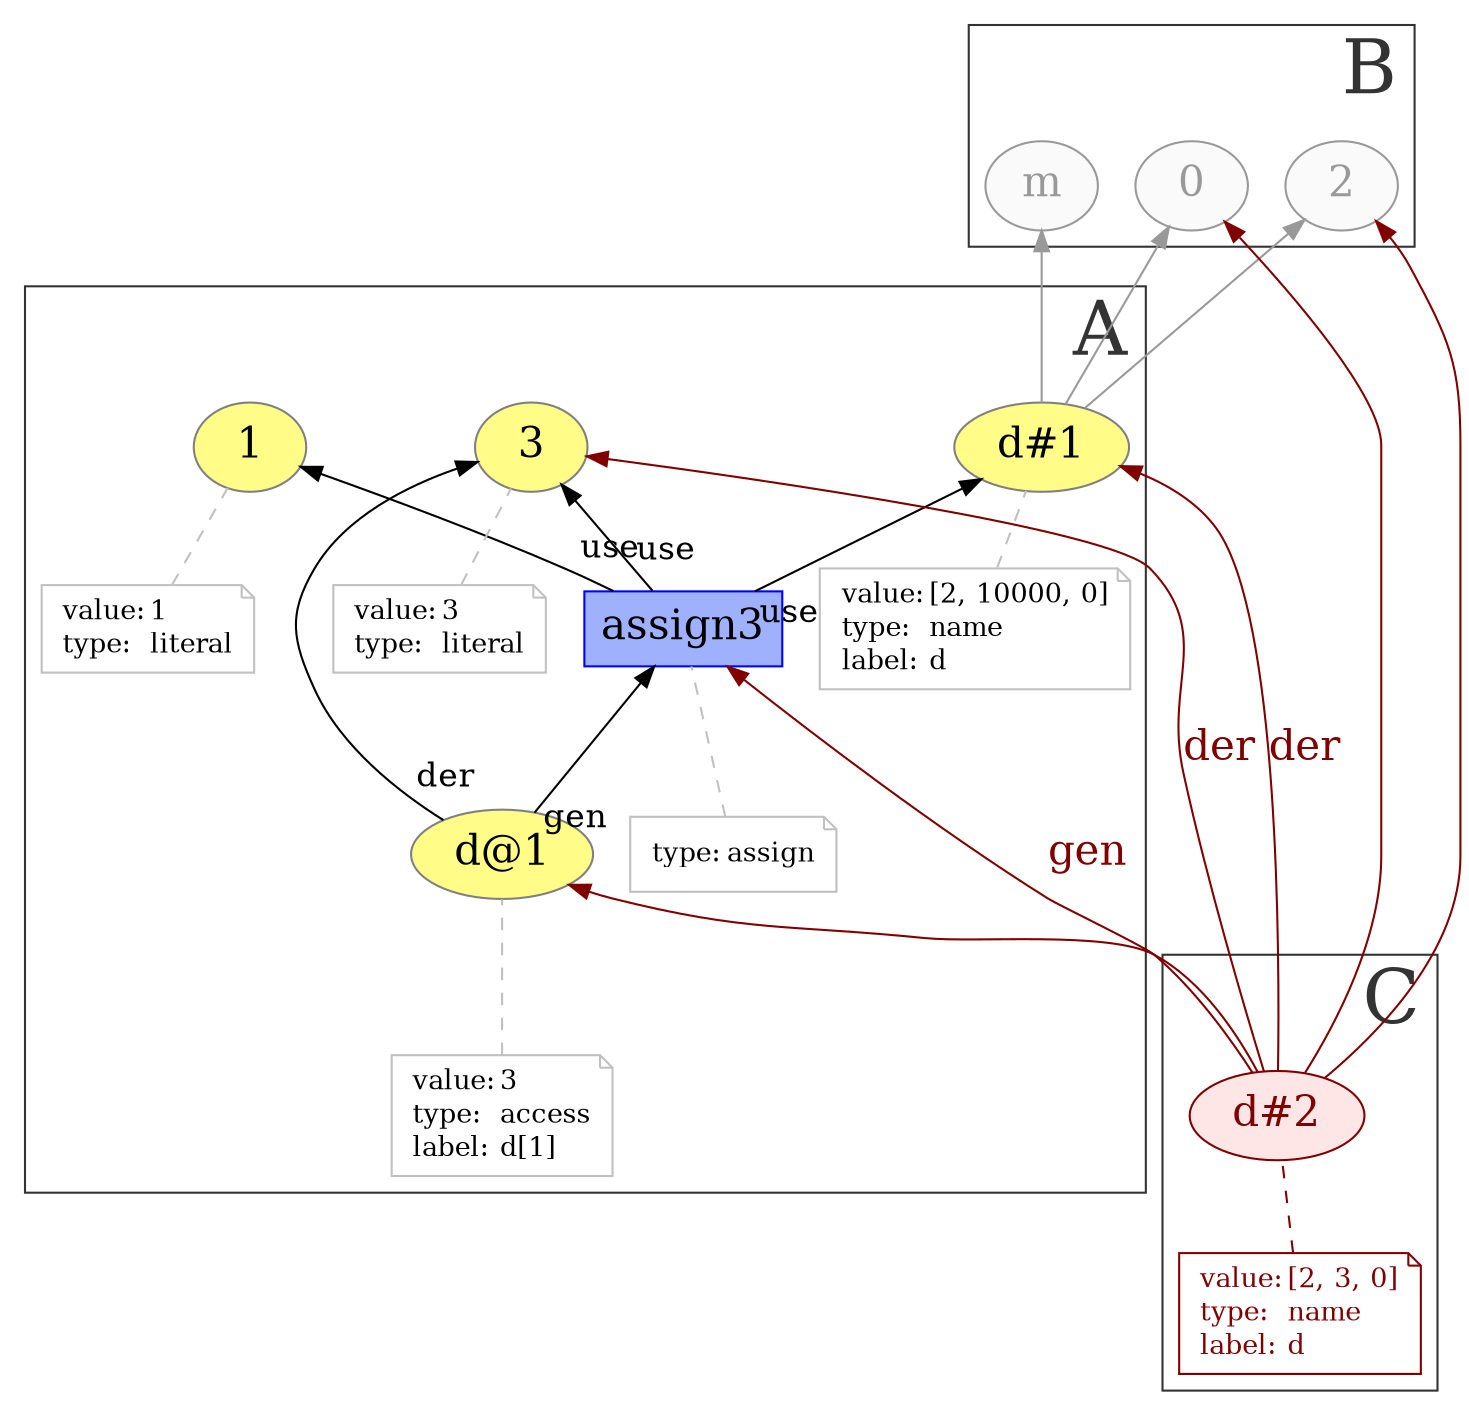digraph "PROV" { size="16,12"; rankdir="BT";
newrank=true;
splines = "spline"

subgraph cluster_0 {
    labeljust="r"
    labelloc="b"
    color = "#333333"
    fontcolor = "#333333"
    fontsize = "36"
    label = "A";
    "g/d@1"; "g/1"; "g/3"
    "g/d#1"; "g/assign3"
    "g/d@1-attrs"; "g/1-attrs"; "g/3-attrs"
    "g/d#1-attrs"; "g/assign3-attrs"
    
}
subgraph cluster_1 {
    labeljust="r"
    labelloc="b"
    color = "#333333"
    fontcolor = "#333333"
    fontsize = "36"
    label = "B";
    "g/0"; "g/m"; "g/2";
}

subgraph cluster_2 {
    labeljust="r"
    labelloc="b"
    color = "#333333"
    fontcolor = "#333333"
    fontsize = "36"
    label = "C";
    "g/d#2"; "g/d#2-attrs" 
}

"g/m" [fillcolor="#FAFAFA",color="#999999",style="filled",fontcolor="#999999",label="m",URL="g/m",fontsize="20"]
"g/2" [fillcolor="#FAFAFA",color="#999999",style="filled",fontcolor="#999999",label="2",URL="g/2",fontsize="20"]
"g/0" [fillcolor="#FAFAFA",color="#999999",style="filled",fontcolor="#999999",label="0",URL="g/0",fontsize="20"]
"g/3" [fillcolor="#FFFC87",color="#808080",style="filled",label="3",URL="g/3",fontsize="20"]
"g/3-attrs" [color="gray",shape="note",fontsize="13",fontcolor="black",label=<<TABLE cellpadding="0" border="0">
	<TR>
	    <TD align="left">value:</TD>
	    <TD align="left">3</TD>
	</TR>
	<TR>
	    <TD align="left">type:</TD>
	    <TD align="left">literal</TD>
	</TR>
</TABLE>>]
"g/3-attrs" -> "g/3" [color="gray",style="dashed",arrowhead="none"]
"g/1" [fillcolor="#FFFC87",color="#808080",style="filled",label="1",URL="g/1",fontsize="20"]
"g/1-attrs" [color="gray",shape="note",fontsize="13",fontcolor="black",label=<<TABLE cellpadding="0" border="0">
	<TR>
	    <TD align="left">value:</TD>
	    <TD align="left">1</TD>
	</TR>
	<TR>
	    <TD align="left">type:</TD>
	    <TD align="left">literal</TD>
	</TR>
</TABLE>>]
"g/1-attrs" -> "g/1" [color="gray",style="dashed",arrowhead="none"]
"g/d#2" [fillcolor="#ffe6e6",color="#800000",style="filled",fontcolor="#800000",label="d#2",URL="g/d#2",fontsize="20"]
"g/d#2-attrs" [color="#800000",shape="note",fontsize="13",fontcolor="#800000",label=<<TABLE cellpadding="0" border="0">
	<TR>
	    <TD align="left">value:</TD>
	    <TD align="left">[2, 3, 0]</TD>
	</TR>
	<TR>
	    <TD align="left">type:</TD>
	    <TD align="left">name</TD>
	</TR>
	<TR>
	    <TD align="left">label:</TD>
	    <TD align="left">d</TD>
	</TR>
</TABLE>>]
"g/d#2-attrs" -> "g/d#2" [color="#800000",style="dashed",arrowhead="none",fontcolor="#800000"]
"g/d#1" [fillcolor="#FFFC87",color="#808080",style="filled",label="d#1",URL="g/d#1",fontsize="20"]
"g/d#1-attrs" [color="gray",shape="note",fontsize="13",fontcolor="black",label=<<TABLE cellpadding="0" border="0">
	<TR>
	    <TD align="left">value:</TD>
	    <TD align="left">[2, 10000, 0]</TD>
	</TR>
	<TR>
	    <TD align="left">type:</TD>
	    <TD align="left">name</TD>
	</TR>
	<TR>
	    <TD align="left">label:</TD>
	    <TD align="left">d</TD>
	</TR>
</TABLE>>]
"g/d#1-attrs" -> "g/d#1" [color="gray",style="dashed",arrowhead="none"]
"g/d@1" [fillcolor="#FFFC87",color="#808080",style="filled",label="d@1",URL="g/d@1",fontsize="20"]
"g/d@1-attrs" [color="gray",shape="note",fontsize="13",fontcolor="black",label=<<TABLE cellpadding="0" border="0">
	<TR>
	    <TD align="left">value:</TD>
	    <TD align="left">3</TD>
	</TR>
	<TR>
	    <TD align="left">type:</TD>
	    <TD align="left">access</TD>
	</TR>
	<TR>
	    <TD align="left">label:</TD>
	    <TD align="left">d[1]</TD>
	</TR>
</TABLE>>]
"g/d@1-attrs" -> "g/d@1" [color="gray",style="dashed",arrowhead="none"]
"g/d#1" -> "g/2" [fontcolor="#999999",color="#999999"]
"g/d#1" -> "g/m" [fontcolor="#999999",color="#999999"]
"g/d#1" -> "g/0" [fontcolor="#999999",color="#999999"]
"g/d#2" -> "g/2" [color="#800000",fontcolor="#800000"]
"g/d#2" -> "g/d@1" [color="#800000",fontcolor="#800000"]
"g/d#2" -> "g/0" [color="#800000",fontcolor="#800000"]
"g/assign3" [fillcolor="#9FB1FC",color="#0000FF",shape="polygon",sides="4",style="filled",label="assign3",URL="g/assign3",fontsize="20"]
"g/assign3-attrs" [color="gray",shape="note",fontsize="13",fontcolor="black",label=<<TABLE cellpadding="0" border="0">
	<TR>
	    <TD align="left">type:</TD>
	    <TD align="left">assign</TD>
	</TR>
</TABLE>>]
"g/assign3-attrs" -> "g/assign3" [color="gray",style="dashed",arrowhead="none"]
"g/d#2" -> "g/d#1" [fontsize="20",labeldistance="2",color="#800000",labelangle="60.0",rotation="20",label="der",fontcolor="#800000"]
"g/assign3" -> "g/d#1" [labelfontsize="16",labeldistance="2",labelangle="60.0",rotation="20",taillabel="use"]
"g/d#2" -> "g/3" [fontsize="20",labeldistance="2",color="#800000",labelangle="60.0",rotation="20",label="der",fontcolor="#800000"]
"g/d@1" -> "g/3" [labelfontsize="16",labeldistance="2",labelangle="60.0",rotation="20",taillabel="der"]
"g/assign3" -> "g/1" [labelfontsize="16",labeldistance="2",labelangle="60.0",rotation="20",taillabel="use"]
"g/assign3" -> "g/3" [labelfontsize="16",labeldistance="2",labelangle="60.0",rotation="20",taillabel="use"]
"g/d#2" -> "g/assign3" [fontsize="20",labeldistance="2",color="#800000",labelangle="60.0",rotation="20",label="gen",fontcolor="#800000"]
"g/d@1" -> "g/assign3" [labelfontsize="16",labeldistance="2",labelangle="60.0",rotation="20",taillabel="gen"]
}